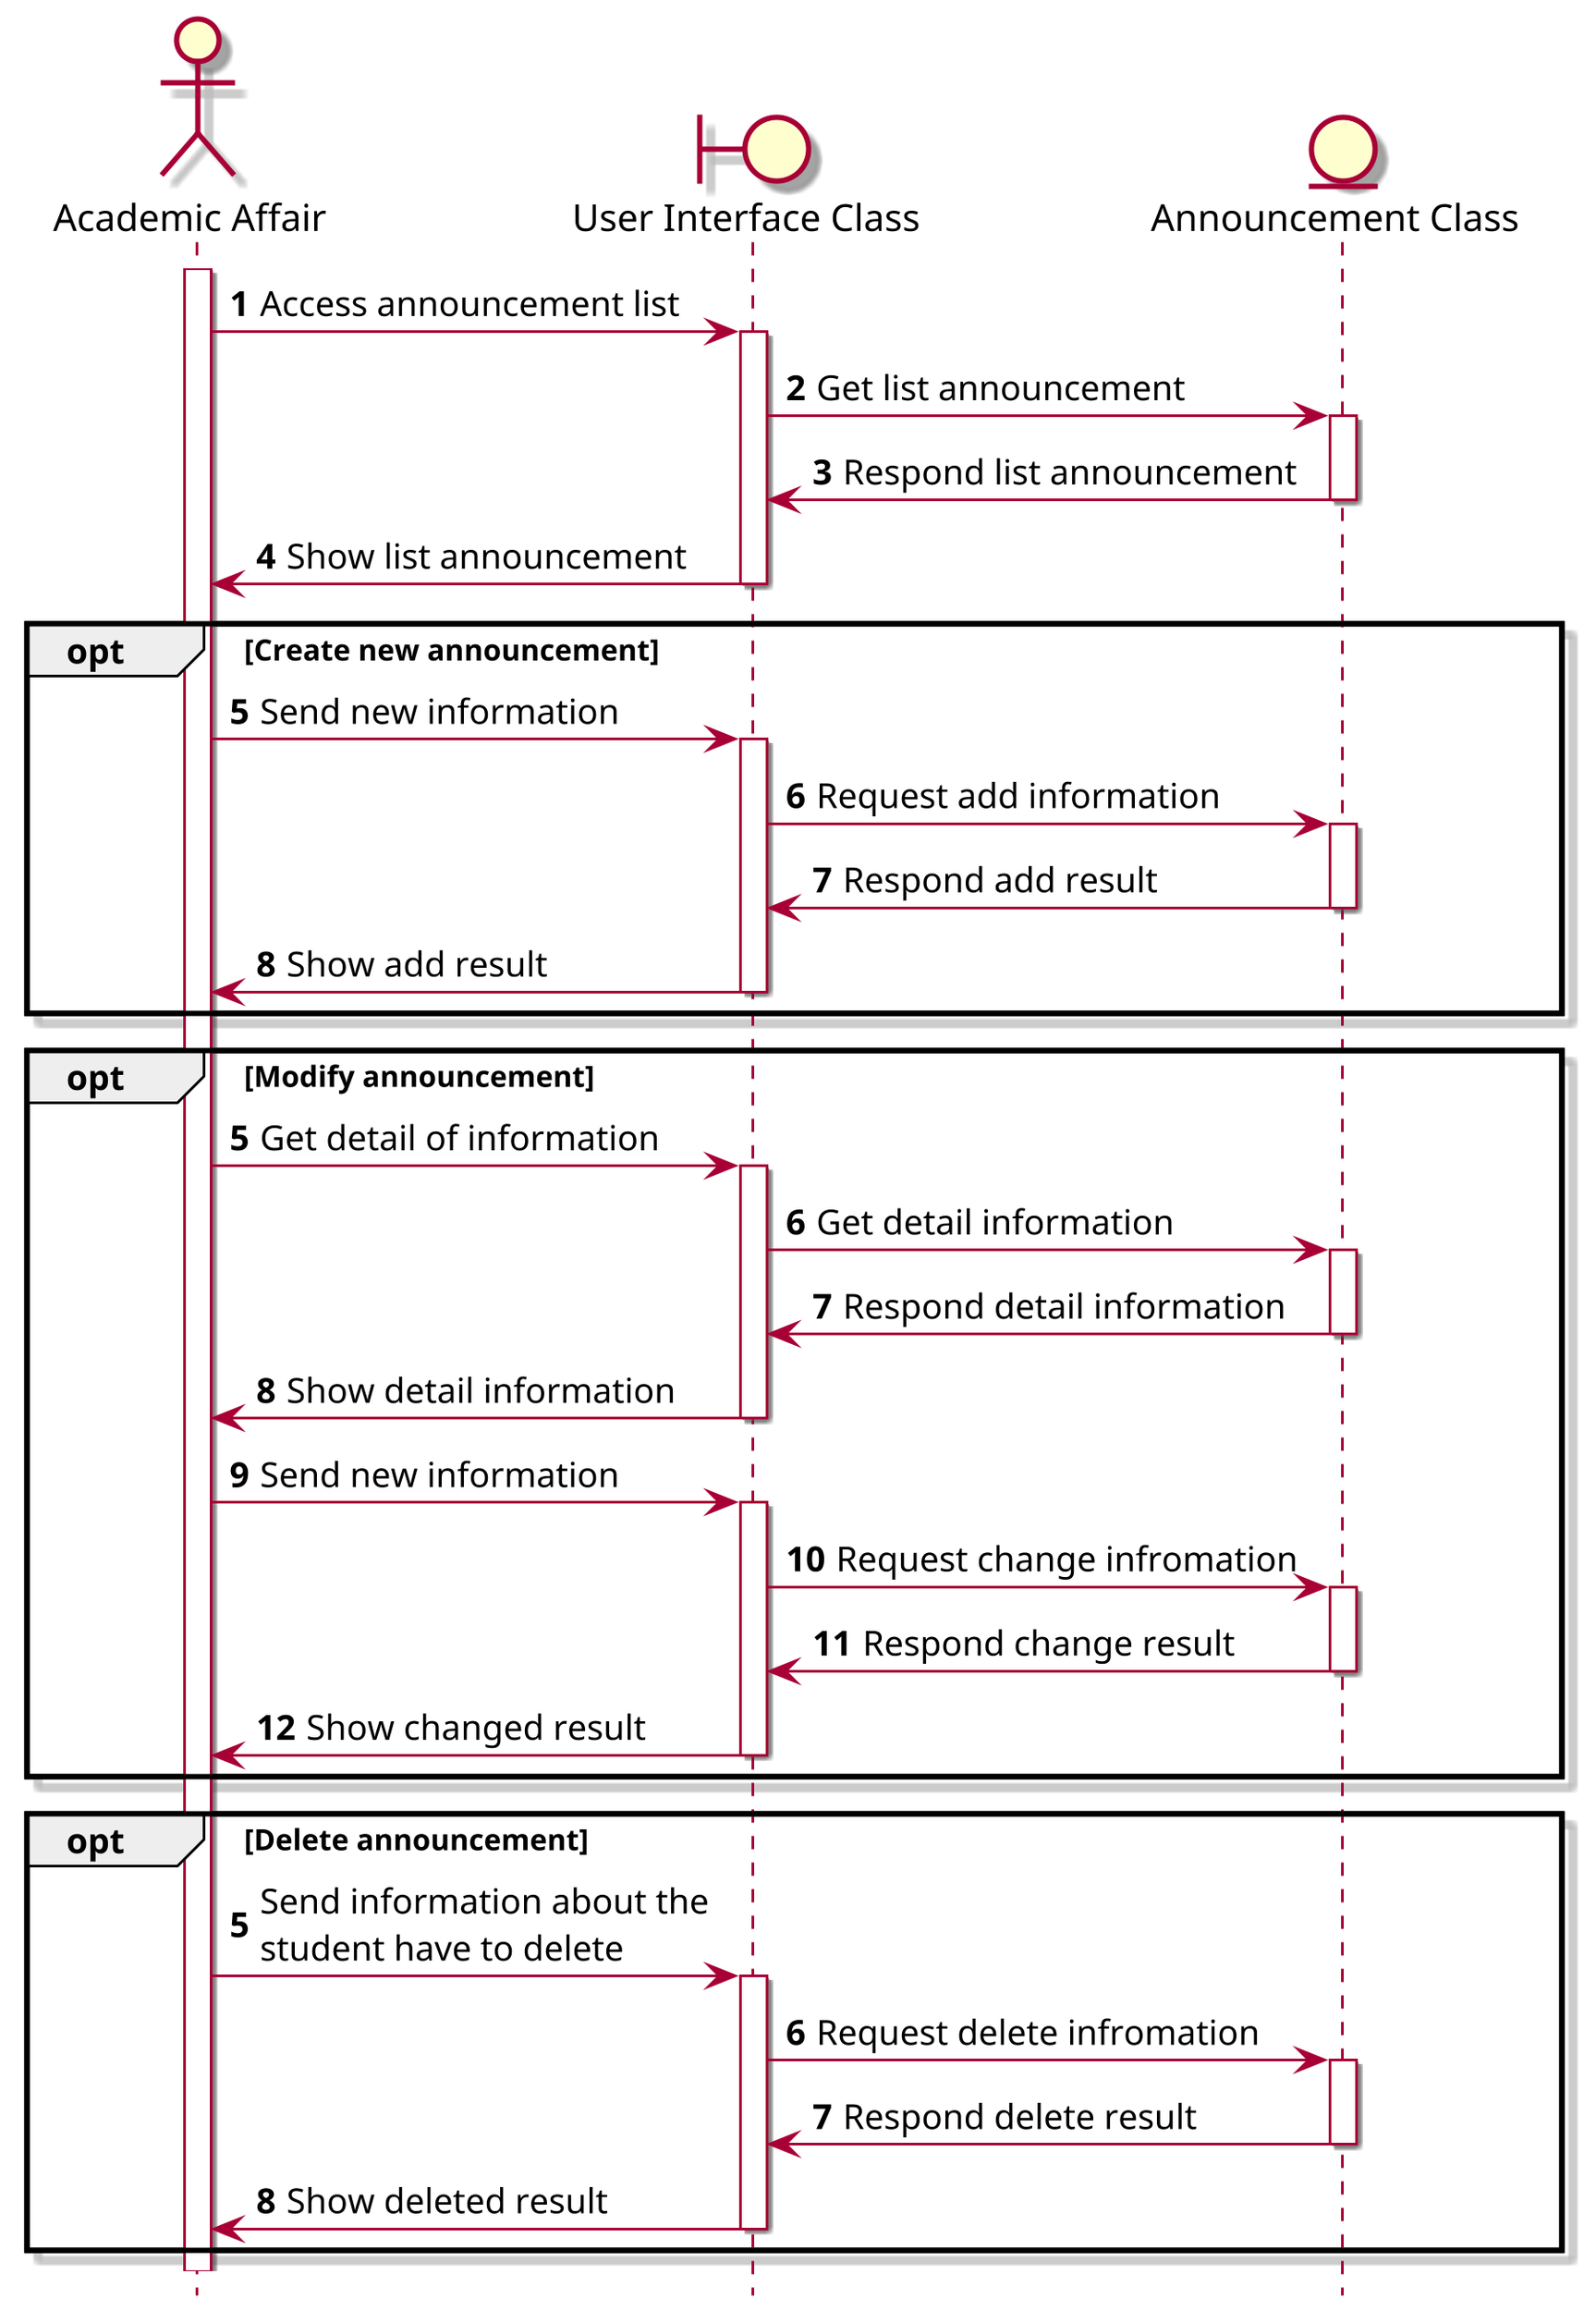 @startuml SEQ2 CRUD announcement
skin rose
hide footbox
scale 3
skinparam MaxMessageSize 200

actor "Academic Affair" as AA
boundary "User Interface Class" as UIClass
entity "Announcement Class" as announcement

autonumber
    AA ++
    AA -> UIClass ++: Access announcement list
    UIClass -> announcement ++: Get list announcement
    announcement -> UIClass --: Respond list announcement
    UIClass -> AA --: Show list announcement
    

    opt Create new announcement
        AA -> UIClass ++: Send new information
        UIClass -> announcement ++: Request add information
        announcement -> UIClass --: Respond add result
        UIClass -> AA --: Show add result
    end

    opt Modify announcement
        autonumber 5
        AA -> UIClass ++: Get detail of information
        UIClass -> announcement ++: Get detail information
        announcement -> UIClass --: Respond detail information
        UIClass -> AA --: Show detail information
        AA -> UIClass ++: Send new information
        UIClass -> announcement ++: Request change infromation
        announcement -> UIClass --: Respond change result
        UIClass -> AA --: Show changed result
    end

    opt Delete announcement
        autonumber 5
        AA -> UIClass ++: Send information about the student have to delete
        UIClass -> announcement ++: Request delete infromation
        announcement -> UIClass --: Respond delete result
        UIClass -> AA --: Show deleted result
    end
@enduml